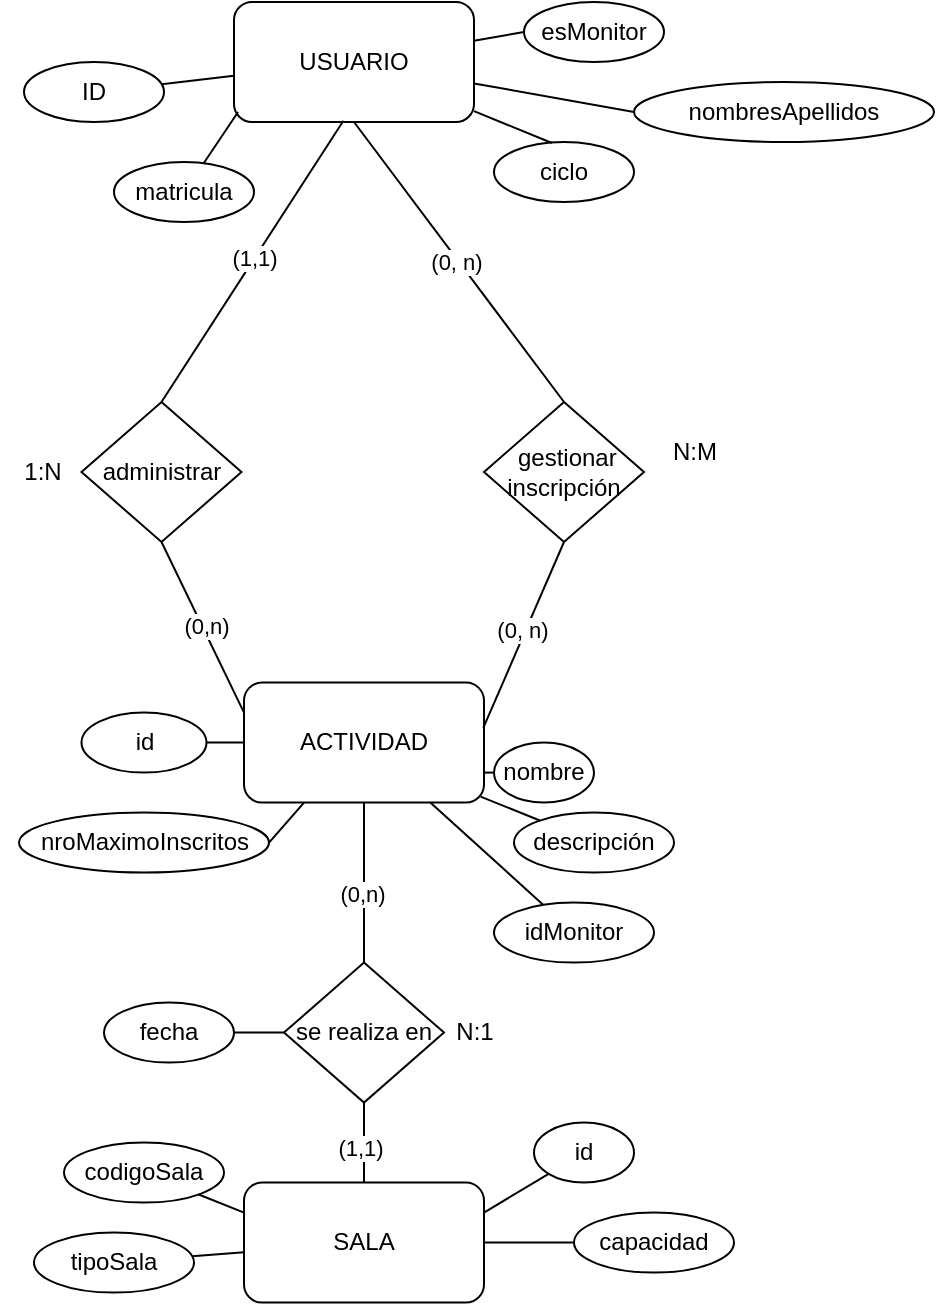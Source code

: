 <mxfile version="26.1.2" pages="2">
  <diagram id="R2lEEEUBdFMjLlhIrx00" name="Diagrama E/R ceviche madrileño">
    <mxGraphModel grid="1" page="1" gridSize="10" guides="1" tooltips="1" connect="1" arrows="1" fold="1" pageScale="1" pageWidth="850" pageHeight="1100" math="0" shadow="0" extFonts="Permanent Marker^https://fonts.googleapis.com/css?family=Permanent+Marker">
      <root>
        <mxCell id="0" />
        <mxCell id="1" parent="0" />
        <mxCell id="MUWNsZOSJ_czYuzSYLQY-2" value="USUARIO" style="rounded=1;whiteSpace=wrap;html=1;" vertex="1" parent="1">
          <mxGeometry x="365" y="40" width="120" height="60" as="geometry" />
        </mxCell>
        <mxCell id="MUWNsZOSJ_czYuzSYLQY-3" value="SALA" style="rounded=1;whiteSpace=wrap;html=1;" vertex="1" parent="1">
          <mxGeometry x="370" y="630.3" width="120" height="60" as="geometry" />
        </mxCell>
        <mxCell id="sPs1vDtSOfFmhbpgVRqT-17" style="edgeStyle=orthogonalEdgeStyle;rounded=0;orthogonalLoop=1;jettySize=auto;html=1;exitX=0.5;exitY=1;exitDx=0;exitDy=0;entryX=0.5;entryY=0;entryDx=0;entryDy=0;endArrow=none;startFill=0;" edge="1" parent="1" source="sPs1vDtSOfFmhbpgVRqT-8" target="MUWNsZOSJ_czYuzSYLQY-3">
          <mxGeometry relative="1" as="geometry" />
        </mxCell>
        <mxCell id="YZPTyFECa3vpFJ1Wgowt-3" value="(0,n)" style="edgeLabel;html=1;align=center;verticalAlign=middle;resizable=0;points=[];" connectable="0" vertex="1" parent="sPs1vDtSOfFmhbpgVRqT-17">
          <mxGeometry x="-0.521" y="-1" relative="1" as="geometry">
            <mxPoint as="offset" />
          </mxGeometry>
        </mxCell>
        <mxCell id="YZPTyFECa3vpFJ1Wgowt-4" value="(1,1)" style="edgeLabel;html=1;align=center;verticalAlign=middle;resizable=0;points=[];" connectable="0" vertex="1" parent="sPs1vDtSOfFmhbpgVRqT-17">
          <mxGeometry x="0.813" y="-2" relative="1" as="geometry">
            <mxPoint as="offset" />
          </mxGeometry>
        </mxCell>
        <mxCell id="sPs1vDtSOfFmhbpgVRqT-8" value="ACTIVIDAD" style="rounded=1;whiteSpace=wrap;html=1;" vertex="1" parent="1">
          <mxGeometry x="370" y="380.3" width="120" height="60" as="geometry" />
        </mxCell>
        <mxCell id="sPs1vDtSOfFmhbpgVRqT-15" style="rounded=0;orthogonalLoop=1;jettySize=auto;html=1;exitX=0.5;exitY=1;exitDx=0;exitDy=0;entryX=0;entryY=0.25;entryDx=0;entryDy=0;endArrow=none;startFill=0;" edge="1" parent="1" source="MUWNsZOSJ_czYuzSYLQY-31" target="sPs1vDtSOfFmhbpgVRqT-8">
          <mxGeometry relative="1" as="geometry" />
        </mxCell>
        <mxCell id="YZPTyFECa3vpFJ1Wgowt-9" value="(0,n)" style="edgeLabel;html=1;align=center;verticalAlign=middle;resizable=0;points=[];" connectable="0" vertex="1" parent="sPs1vDtSOfFmhbpgVRqT-15">
          <mxGeometry y="2" relative="1" as="geometry">
            <mxPoint as="offset" />
          </mxGeometry>
        </mxCell>
        <mxCell id="MUWNsZOSJ_czYuzSYLQY-4" value="&amp;nbsp;gestionar inscripción" style="rhombus;whiteSpace=wrap;html=1;" vertex="1" parent="1">
          <mxGeometry x="490" y="240" width="80" height="70" as="geometry" />
        </mxCell>
        <mxCell id="sPs1vDtSOfFmhbpgVRqT-16" style="rounded=0;orthogonalLoop=1;jettySize=auto;html=1;exitX=0.5;exitY=1;exitDx=0;exitDy=0;endArrow=none;startFill=0;entryX=0.5;entryY=0;entryDx=0;entryDy=0;" edge="1" parent="1" source="MUWNsZOSJ_czYuzSYLQY-2" target="MUWNsZOSJ_czYuzSYLQY-4">
          <mxGeometry relative="1" as="geometry">
            <mxPoint x="420" y="420" as="targetPoint" />
            <mxPoint x="677.68" y="385.98" as="sourcePoint" />
          </mxGeometry>
        </mxCell>
        <mxCell id="YZPTyFECa3vpFJ1Wgowt-7" value="(0, n)" style="edgeLabel;html=1;align=center;verticalAlign=middle;resizable=0;points=[];" connectable="0" vertex="1" parent="sPs1vDtSOfFmhbpgVRqT-16">
          <mxGeometry x="-0.011" y="-1" relative="1" as="geometry">
            <mxPoint as="offset" />
          </mxGeometry>
        </mxCell>
        <mxCell id="MUWNsZOSJ_czYuzSYLQY-11" style="rounded=0;orthogonalLoop=1;jettySize=auto;html=1;entryX=0.997;entryY=0.378;entryDx=0;entryDy=0;entryPerimeter=0;endArrow=none;startFill=0;exitX=0.5;exitY=1;exitDx=0;exitDy=0;" edge="1" parent="1" source="MUWNsZOSJ_czYuzSYLQY-4" target="sPs1vDtSOfFmhbpgVRqT-8">
          <mxGeometry relative="1" as="geometry">
            <mxPoint x="480" y="444" as="targetPoint" />
            <mxPoint x="535" y="410" as="sourcePoint" />
          </mxGeometry>
        </mxCell>
        <mxCell id="YZPTyFECa3vpFJ1Wgowt-6" value="(&lt;span style=&quot;background-color: light-dark(#ffffff, var(--ge-dark-color, #121212)); color: light-dark(rgb(0, 0, 0), rgb(255, 255, 255));&quot;&gt;0, n)&lt;/span&gt;" style="edgeLabel;html=1;align=center;verticalAlign=middle;resizable=0;points=[];" connectable="0" vertex="1" parent="MUWNsZOSJ_czYuzSYLQY-11">
          <mxGeometry x="-0.033" y="-2" relative="1" as="geometry">
            <mxPoint as="offset" />
          </mxGeometry>
        </mxCell>
        <mxCell id="sPs1vDtSOfFmhbpgVRqT-23" value="ID" style="ellipse;whiteSpace=wrap;html=1;" vertex="1" parent="1">
          <mxGeometry x="260" y="70" width="70" height="30" as="geometry" />
        </mxCell>
        <mxCell id="MUWNsZOSJ_czYuzSYLQY-19" value="id" style="ellipse;whiteSpace=wrap;html=1;" vertex="1" parent="1">
          <mxGeometry x="515" y="600.3" width="50" height="30" as="geometry" />
        </mxCell>
        <mxCell id="MUWNsZOSJ_czYuzSYLQY-20" value="" style="endArrow=none;html=1;rounded=0;exitX=1;exitY=0.25;exitDx=0;exitDy=0;" edge="1" parent="1" source="MUWNsZOSJ_czYuzSYLQY-3" target="MUWNsZOSJ_czYuzSYLQY-19">
          <mxGeometry width="50" height="50" relative="1" as="geometry">
            <mxPoint x="549.655" y="670.3" as="sourcePoint" />
            <mxPoint x="545.004" y="639.75" as="targetPoint" />
          </mxGeometry>
        </mxCell>
        <mxCell id="MUWNsZOSJ_czYuzSYLQY-21" value="codigoSala" style="ellipse;whiteSpace=wrap;html=1;" vertex="1" parent="1">
          <mxGeometry x="280" y="610.3" width="80" height="30" as="geometry" />
        </mxCell>
        <mxCell id="MUWNsZOSJ_czYuzSYLQY-22" value="" style="endArrow=none;html=1;rounded=0;exitX=0;exitY=0.25;exitDx=0;exitDy=0;" edge="1" parent="1" source="MUWNsZOSJ_czYuzSYLQY-3" target="MUWNsZOSJ_czYuzSYLQY-21">
          <mxGeometry width="50" height="50" relative="1" as="geometry">
            <mxPoint x="350" y="675.3" as="sourcePoint" />
            <mxPoint x="340.004" y="639.75" as="targetPoint" />
          </mxGeometry>
        </mxCell>
        <mxCell id="sPs1vDtSOfFmhbpgVRqT-26" value="matricula" style="ellipse;whiteSpace=wrap;html=1;" vertex="1" parent="1">
          <mxGeometry x="305" y="120" width="70" height="30" as="geometry" />
        </mxCell>
        <mxCell id="MUWNsZOSJ_czYuzSYLQY-26" value="tipoSala" style="ellipse;whiteSpace=wrap;html=1;" vertex="1" parent="1">
          <mxGeometry x="265" y="655.3" width="80" height="30" as="geometry" />
        </mxCell>
        <mxCell id="sPs1vDtSOfFmhbpgVRqT-28" value="nombresApellidos" style="ellipse;whiteSpace=wrap;html=1;" vertex="1" parent="1">
          <mxGeometry x="565" y="80" width="150" height="30" as="geometry" />
        </mxCell>
        <mxCell id="MUWNsZOSJ_czYuzSYLQY-27" value="" style="endArrow=none;html=1;rounded=0;" edge="1" parent="1" source="MUWNsZOSJ_czYuzSYLQY-3" target="MUWNsZOSJ_czYuzSYLQY-26">
          <mxGeometry width="50" height="50" relative="1" as="geometry">
            <mxPoint x="355" y="690.3" as="sourcePoint" />
            <mxPoint x="325.004" y="684.75" as="targetPoint" />
          </mxGeometry>
        </mxCell>
        <mxCell id="sPs1vDtSOfFmhbpgVRqT-29" value="ciclo" style="ellipse;whiteSpace=wrap;html=1;" vertex="1" parent="1">
          <mxGeometry x="495" y="110" width="70" height="30" as="geometry" />
        </mxCell>
        <mxCell id="MUWNsZOSJ_czYuzSYLQY-28" value="capacidad" style="ellipse;whiteSpace=wrap;html=1;" vertex="1" parent="1">
          <mxGeometry x="535" y="645.3" width="80" height="30" as="geometry" />
        </mxCell>
        <mxCell id="MUWNsZOSJ_czYuzSYLQY-29" value="" style="endArrow=none;html=1;rounded=0;" edge="1" parent="1" source="MUWNsZOSJ_czYuzSYLQY-3" target="MUWNsZOSJ_czYuzSYLQY-28">
          <mxGeometry width="50" height="50" relative="1" as="geometry">
            <mxPoint x="510" y="690.3" as="sourcePoint" />
            <mxPoint x="565.004" y="684.75" as="targetPoint" />
          </mxGeometry>
        </mxCell>
        <mxCell id="MUWNsZOSJ_czYuzSYLQY-30" value="esMonitor" style="ellipse;whiteSpace=wrap;html=1;" vertex="1" parent="1">
          <mxGeometry x="510" y="40" width="70" height="30" as="geometry" />
        </mxCell>
        <mxCell id="MUWNsZOSJ_czYuzSYLQY-31" value="administrar" style="rhombus;whiteSpace=wrap;html=1;" vertex="1" parent="1">
          <mxGeometry x="288.75" y="240" width="80" height="70" as="geometry" />
        </mxCell>
        <mxCell id="MUWNsZOSJ_czYuzSYLQY-36" value="se realiza en" style="rhombus;whiteSpace=wrap;html=1;" vertex="1" parent="1">
          <mxGeometry x="390" y="520.3" width="80" height="70" as="geometry" />
        </mxCell>
        <mxCell id="MUWNsZOSJ_czYuzSYLQY-38" value="nombre" style="ellipse;whiteSpace=wrap;html=1;" vertex="1" parent="1">
          <mxGeometry x="495" y="410.3" width="50" height="30" as="geometry" />
        </mxCell>
        <mxCell id="MUWNsZOSJ_czYuzSYLQY-39" value="" style="endArrow=none;html=1;rounded=0;exitX=1;exitY=0.75;exitDx=0;exitDy=0;" edge="1" parent="1" source="sPs1vDtSOfFmhbpgVRqT-8" target="MUWNsZOSJ_czYuzSYLQY-38">
          <mxGeometry width="50" height="50" relative="1" as="geometry">
            <mxPoint x="470" y="455.3" as="sourcePoint" />
            <mxPoint x="525.004" y="449.75" as="targetPoint" />
          </mxGeometry>
        </mxCell>
        <mxCell id="MUWNsZOSJ_czYuzSYLQY-40" value="descripción" style="ellipse;whiteSpace=wrap;html=1;" vertex="1" parent="1">
          <mxGeometry x="505" y="445.3" width="80" height="30" as="geometry" />
        </mxCell>
        <mxCell id="MUWNsZOSJ_czYuzSYLQY-41" value="" style="endArrow=none;html=1;rounded=0;exitX=0.986;exitY=0.95;exitDx=0;exitDy=0;exitPerimeter=0;" edge="1" parent="1" source="sPs1vDtSOfFmhbpgVRqT-8" target="MUWNsZOSJ_czYuzSYLQY-40">
          <mxGeometry width="50" height="50" relative="1" as="geometry">
            <mxPoint x="470" y="470.3" as="sourcePoint" />
            <mxPoint x="545.004" y="494.75" as="targetPoint" />
          </mxGeometry>
        </mxCell>
        <mxCell id="MUWNsZOSJ_czYuzSYLQY-42" value="idMonitor" style="ellipse;whiteSpace=wrap;html=1;" vertex="1" parent="1">
          <mxGeometry x="495" y="490.3" width="80" height="30" as="geometry" />
        </mxCell>
        <mxCell id="MUWNsZOSJ_czYuzSYLQY-43" value="" style="endArrow=none;html=1;rounded=0;" edge="1" parent="1" source="sPs1vDtSOfFmhbpgVRqT-8" target="MUWNsZOSJ_czYuzSYLQY-42">
          <mxGeometry width="50" height="50" relative="1" as="geometry">
            <mxPoint x="498" y="447.3" as="sourcePoint" />
            <mxPoint x="521" y="458.3" as="targetPoint" />
          </mxGeometry>
        </mxCell>
        <mxCell id="MUWNsZOSJ_czYuzSYLQY-45" value="" style="endArrow=none;html=1;rounded=0;entryX=1;entryY=0.5;entryDx=0;entryDy=0;exitX=0.25;exitY=1;exitDx=0;exitDy=0;" edge="1" parent="1" source="sPs1vDtSOfFmhbpgVRqT-8" target="HoopP5tTkFMtCFoX_eoy-1">
          <mxGeometry width="50" height="50" relative="1" as="geometry">
            <mxPoint x="273" y="430.3" as="sourcePoint" />
            <mxPoint x="330.004" y="487.75" as="targetPoint" />
          </mxGeometry>
        </mxCell>
        <mxCell id="MUWNsZOSJ_czYuzSYLQY-46" value="fecha" style="ellipse;whiteSpace=wrap;html=1;" vertex="1" parent="1">
          <mxGeometry x="300" y="540.3" width="65" height="30" as="geometry" />
        </mxCell>
        <mxCell id="MUWNsZOSJ_czYuzSYLQY-47" value="" style="endArrow=none;html=1;rounded=0;" edge="1" parent="1" source="MUWNsZOSJ_czYuzSYLQY-36" target="MUWNsZOSJ_czYuzSYLQY-46">
          <mxGeometry width="50" height="50" relative="1" as="geometry">
            <mxPoint x="387" y="450.3" as="sourcePoint" />
            <mxPoint x="363" y="458.3" as="targetPoint" />
          </mxGeometry>
        </mxCell>
        <mxCell id="MUWNsZOSJ_czYuzSYLQY-48" value="" style="endArrow=none;html=1;rounded=0;" edge="1" parent="1" source="MUWNsZOSJ_czYuzSYLQY-2" target="sPs1vDtSOfFmhbpgVRqT-23">
          <mxGeometry width="50" height="50" relative="1" as="geometry">
            <mxPoint x="359" y="68" as="sourcePoint" />
            <mxPoint x="291" y="120" as="targetPoint" />
          </mxGeometry>
        </mxCell>
        <mxCell id="MUWNsZOSJ_czYuzSYLQY-49" value="" style="endArrow=none;html=1;rounded=0;exitX=0;exitY=0.5;exitDx=0;exitDy=0;" edge="1" parent="1" source="MUWNsZOSJ_czYuzSYLQY-30" target="MUWNsZOSJ_czYuzSYLQY-2">
          <mxGeometry width="50" height="50" relative="1" as="geometry">
            <mxPoint x="375" y="87" as="sourcePoint" />
            <mxPoint x="339" y="91" as="targetPoint" />
          </mxGeometry>
        </mxCell>
        <mxCell id="MUWNsZOSJ_czYuzSYLQY-50" value="" style="endArrow=none;html=1;rounded=0;exitX=0;exitY=0.5;exitDx=0;exitDy=0;" edge="1" parent="1" source="sPs1vDtSOfFmhbpgVRqT-28" target="MUWNsZOSJ_czYuzSYLQY-2">
          <mxGeometry width="50" height="50" relative="1" as="geometry">
            <mxPoint x="520" y="65" as="sourcePoint" />
            <mxPoint x="495" y="69" as="targetPoint" />
          </mxGeometry>
        </mxCell>
        <mxCell id="MUWNsZOSJ_czYuzSYLQY-51" value="" style="endArrow=none;html=1;rounded=0;exitX=0.414;exitY=0.017;exitDx=0;exitDy=0;exitPerimeter=0;" edge="1" parent="1" source="sPs1vDtSOfFmhbpgVRqT-29" target="MUWNsZOSJ_czYuzSYLQY-2">
          <mxGeometry width="50" height="50" relative="1" as="geometry">
            <mxPoint x="575" y="110" as="sourcePoint" />
            <mxPoint x="495" y="96" as="targetPoint" />
          </mxGeometry>
        </mxCell>
        <mxCell id="MUWNsZOSJ_czYuzSYLQY-52" value="" style="endArrow=none;html=1;rounded=0;entryX=0.017;entryY=0.917;entryDx=0;entryDy=0;entryPerimeter=0;" edge="1" parent="1" source="sPs1vDtSOfFmhbpgVRqT-26" target="MUWNsZOSJ_czYuzSYLQY-2">
          <mxGeometry width="50" height="50" relative="1" as="geometry">
            <mxPoint x="534" y="121" as="sourcePoint" />
            <mxPoint x="495" y="105" as="targetPoint" />
          </mxGeometry>
        </mxCell>
        <mxCell id="YZPTyFECa3vpFJ1Wgowt-1" value="id" style="ellipse;whiteSpace=wrap;html=1;" vertex="1" parent="1">
          <mxGeometry x="288.75" y="395.3" width="62.5" height="30" as="geometry" />
        </mxCell>
        <mxCell id="YZPTyFECa3vpFJ1Wgowt-2" value="" style="endArrow=none;html=1;rounded=0;exitX=0;exitY=0.5;exitDx=0;exitDy=0;" edge="1" parent="1" source="sPs1vDtSOfFmhbpgVRqT-8" target="YZPTyFECa3vpFJ1Wgowt-1">
          <mxGeometry width="50" height="50" relative="1" as="geometry">
            <mxPoint x="387" y="450.3" as="sourcePoint" />
            <mxPoint x="356" y="456.3" as="targetPoint" />
          </mxGeometry>
        </mxCell>
        <mxCell id="YZPTyFECa3vpFJ1Wgowt-5" value="N:1" style="text;html=1;align=center;verticalAlign=middle;resizable=0;points=[];autosize=1;strokeColor=none;fillColor=none;" vertex="1" parent="1">
          <mxGeometry x="465" y="540.3" width="40" height="30" as="geometry" />
        </mxCell>
        <mxCell id="YZPTyFECa3vpFJ1Wgowt-8" value="N:M" style="text;html=1;align=center;verticalAlign=middle;resizable=0;points=[];autosize=1;strokeColor=none;fillColor=none;" vertex="1" parent="1">
          <mxGeometry x="570" y="250" width="50" height="30" as="geometry" />
        </mxCell>
        <mxCell id="YZPTyFECa3vpFJ1Wgowt-11" value="" style="rounded=0;orthogonalLoop=1;jettySize=auto;html=1;exitX=0.456;exitY=0.989;exitDx=0;exitDy=0;entryX=0.5;entryY=0;entryDx=0;entryDy=0;endArrow=none;startFill=0;exitPerimeter=0;" edge="1" parent="1" source="MUWNsZOSJ_czYuzSYLQY-2" target="MUWNsZOSJ_czYuzSYLQY-31">
          <mxGeometry relative="1" as="geometry">
            <mxPoint x="110" y="390" as="sourcePoint" />
            <mxPoint x="150" y="407.5" as="targetPoint" />
          </mxGeometry>
        </mxCell>
        <mxCell id="YZPTyFECa3vpFJ1Wgowt-12" value="(1,1)" style="edgeLabel;html=1;align=center;verticalAlign=middle;resizable=0;points=[];" connectable="0" vertex="1" parent="YZPTyFECa3vpFJ1Wgowt-11">
          <mxGeometry x="-0.022" y="-1" relative="1" as="geometry">
            <mxPoint as="offset" />
          </mxGeometry>
        </mxCell>
        <mxCell id="YZPTyFECa3vpFJ1Wgowt-13" value="1:N" style="text;html=1;align=center;verticalAlign=middle;resizable=0;points=[];autosize=1;strokeColor=none;fillColor=none;" vertex="1" parent="1">
          <mxGeometry x="248.75" y="260" width="40" height="30" as="geometry" />
        </mxCell>
        <mxCell id="HoopP5tTkFMtCFoX_eoy-1" value="nroMaximoInscritos" style="ellipse;whiteSpace=wrap;html=1;" vertex="1" parent="1">
          <mxGeometry x="257.5" y="445.3" width="125" height="30" as="geometry" />
        </mxCell>
      </root>
    </mxGraphModel>
  </diagram>
  <diagram id="BDbdSxDAenK6GulMxotU" name="Page-2">
    <mxGraphModel grid="1" page="1" gridSize="10" guides="1" tooltips="1" connect="1" arrows="1" fold="1" pageScale="1" pageWidth="827" pageHeight="1169" math="0" shadow="0">
      <root>
        <mxCell id="0" />
        <mxCell id="1" parent="0" />
        <mxCell id="jivMxHzTDep52Yqaah3x-1" value="" style="rounded=0;whiteSpace=wrap;html=1;fillColor=default;" vertex="1" parent="1">
          <mxGeometry x="1390" y="980" width="430" height="370" as="geometry" />
        </mxCell>
        <mxCell id="jivMxHzTDep52Yqaah3x-2" value="host" style="shape=umlActor;verticalLabelPosition=bottom;verticalAlign=top;html=1;outlineConnect=0;" vertex="1" parent="1">
          <mxGeometry x="1350" y="1100" width="30" height="60" as="geometry" />
        </mxCell>
        <mxCell id="jivMxHzTDep52Yqaah3x-3" value="crear partida" style="ellipse;whiteSpace=wrap;html=1;" vertex="1" parent="1">
          <mxGeometry x="1440" y="1015" width="90" height="55" as="geometry" />
        </mxCell>
        <mxCell id="jivMxHzTDep52Yqaah3x-4" style="edgeStyle=orthogonalEdgeStyle;rounded=0;orthogonalLoop=1;jettySize=auto;html=1;dashed=1;" edge="1" parent="1" source="jivMxHzTDep52Yqaah3x-5" target="jivMxHzTDep52Yqaah3x-3">
          <mxGeometry relative="1" as="geometry" />
        </mxCell>
        <mxCell id="jivMxHzTDep52Yqaah3x-5" value="conectar a la partida&amp;nbsp;" style="ellipse;whiteSpace=wrap;html=1;" vertex="1" parent="1">
          <mxGeometry x="1670" y="1017.5" width="90" height="50" as="geometry" />
        </mxCell>
        <mxCell id="jivMxHzTDep52Yqaah3x-6" value="invitado" style="shape=umlActor;verticalLabelPosition=bottom;verticalAlign=top;html=1;outlineConnect=0;" vertex="1" parent="1">
          <mxGeometry x="1830" y="1100" width="30" height="60" as="geometry" />
        </mxCell>
        <mxCell id="jivMxHzTDep52Yqaah3x-7" value="&amp;lt;&amp;lt;includes&amp;gt;&amp;gt;" style="text;html=1;align=center;verticalAlign=middle;resizable=0;points=[];autosize=1;strokeColor=none;fillColor=none;" vertex="1" parent="1">
          <mxGeometry x="1545" y="1020" width="100" height="30" as="geometry" />
        </mxCell>
        <mxCell id="jivMxHzTDep52Yqaah3x-8" value="mover nave" style="ellipse;whiteSpace=wrap;html=1;" vertex="1" parent="1">
          <mxGeometry x="1550" y="1100" width="90" height="50" as="geometry" />
        </mxCell>
        <mxCell id="jivMxHzTDep52Yqaah3x-9" value="disparar" style="ellipse;whiteSpace=wrap;html=1;" vertex="1" parent="1">
          <mxGeometry x="1550" y="1165" width="90" height="50" as="geometry" />
        </mxCell>
        <mxCell id="jivMxHzTDep52Yqaah3x-10" value="" style="endArrow=none;html=1;rounded=0;entryX=0.041;entryY=0.748;entryDx=0;entryDy=0;entryPerimeter=0;" edge="1" parent="1" target="jivMxHzTDep52Yqaah3x-3">
          <mxGeometry width="50" height="50" relative="1" as="geometry">
            <mxPoint x="1380" y="1130" as="sourcePoint" />
            <mxPoint x="1440" y="1080" as="targetPoint" />
          </mxGeometry>
        </mxCell>
        <mxCell id="jivMxHzTDep52Yqaah3x-11" value="" style="endArrow=none;html=1;rounded=0;" edge="1" parent="1" source="jivMxHzTDep52Yqaah3x-2" target="jivMxHzTDep52Yqaah3x-8">
          <mxGeometry width="50" height="50" relative="1" as="geometry">
            <mxPoint x="1390" y="1126" as="sourcePoint" />
            <mxPoint x="1454" y="1066" as="targetPoint" />
          </mxGeometry>
        </mxCell>
        <mxCell id="jivMxHzTDep52Yqaah3x-12" value="" style="endArrow=none;html=1;rounded=0;" edge="1" parent="1" target="jivMxHzTDep52Yqaah3x-9">
          <mxGeometry width="50" height="50" relative="1" as="geometry">
            <mxPoint x="1380" y="1130" as="sourcePoint" />
            <mxPoint x="1560" y="1134" as="targetPoint" />
          </mxGeometry>
        </mxCell>
        <mxCell id="jivMxHzTDep52Yqaah3x-13" value="" style="endArrow=none;html=1;rounded=0;" edge="1" parent="1" source="jivMxHzTDep52Yqaah3x-6" target="jivMxHzTDep52Yqaah3x-5">
          <mxGeometry width="50" height="50" relative="1" as="geometry">
            <mxPoint x="1810" y="1137.5" as="sourcePoint" />
            <mxPoint x="1874" y="1064" as="targetPoint" />
          </mxGeometry>
        </mxCell>
        <mxCell id="jivMxHzTDep52Yqaah3x-14" value="" style="endArrow=none;html=1;rounded=0;" edge="1" parent="1" source="jivMxHzTDep52Yqaah3x-6" target="jivMxHzTDep52Yqaah3x-8">
          <mxGeometry width="50" height="50" relative="1" as="geometry">
            <mxPoint x="1810" y="1137.5" as="sourcePoint" />
            <mxPoint x="1980" y="1133.5" as="targetPoint" />
          </mxGeometry>
        </mxCell>
        <mxCell id="jivMxHzTDep52Yqaah3x-15" value="" style="endArrow=none;html=1;rounded=0;" edge="1" parent="1" source="jivMxHzTDep52Yqaah3x-6" target="jivMxHzTDep52Yqaah3x-9">
          <mxGeometry width="50" height="50" relative="1" as="geometry">
            <mxPoint x="1810" y="1137.5" as="sourcePoint" />
            <mxPoint x="1985" y="1187" as="targetPoint" />
          </mxGeometry>
        </mxCell>
        <mxCell id="jivMxHzTDep52Yqaah3x-16" value="" style="edgeStyle=orthogonalEdgeStyle;rounded=0;orthogonalLoop=1;jettySize=auto;html=1;dashed=1;" edge="1" parent="1" source="jivMxHzTDep52Yqaah3x-17" target="jivMxHzTDep52Yqaah3x-9">
          <mxGeometry relative="1" as="geometry" />
        </mxCell>
        <mxCell id="jivMxHzTDep52Yqaah3x-17" value="terminar partida" style="ellipse;whiteSpace=wrap;html=1;" vertex="1" parent="1">
          <mxGeometry x="1550" y="1280" width="90" height="50" as="geometry" />
        </mxCell>
        <mxCell id="jivMxHzTDep52Yqaah3x-18" value="" style="endArrow=none;html=1;rounded=0;" edge="1" parent="1" source="jivMxHzTDep52Yqaah3x-6" target="jivMxHzTDep52Yqaah3x-17">
          <mxGeometry width="50" height="50" relative="1" as="geometry">
            <mxPoint x="1810" y="1140" as="sourcePoint" />
            <mxPoint x="1646" y="1190" as="targetPoint" />
          </mxGeometry>
        </mxCell>
        <mxCell id="jivMxHzTDep52Yqaah3x-19" value="" style="endArrow=none;html=1;rounded=0;entryX=0.007;entryY=0.347;entryDx=0;entryDy=0;entryPerimeter=0;" edge="1" parent="1" target="jivMxHzTDep52Yqaah3x-17">
          <mxGeometry width="50" height="50" relative="1" as="geometry">
            <mxPoint x="1380" y="1130" as="sourcePoint" />
            <mxPoint x="1565" y="1189" as="targetPoint" />
          </mxGeometry>
        </mxCell>
        <mxCell id="jivMxHzTDep52Yqaah3x-20" value="&amp;lt;&amp;lt;extends&amp;gt;&amp;gt;" style="text;html=1;align=center;verticalAlign=middle;resizable=0;points=[];autosize=1;strokeColor=none;fillColor=none;" vertex="1" parent="1">
          <mxGeometry x="1550" y="1230" width="90" height="30" as="geometry" />
        </mxCell>
        <mxCell id="jivMxHzTDep52Yqaah3x-21" value="Juego" style="text;html=1;align=center;verticalAlign=middle;resizable=0;points=[];autosize=1;strokeColor=none;fillColor=none;fontStyle=1" vertex="1" parent="1">
          <mxGeometry x="1760" y="980" width="60" height="30" as="geometry" />
        </mxCell>
      </root>
    </mxGraphModel>
  </diagram>
</mxfile>
